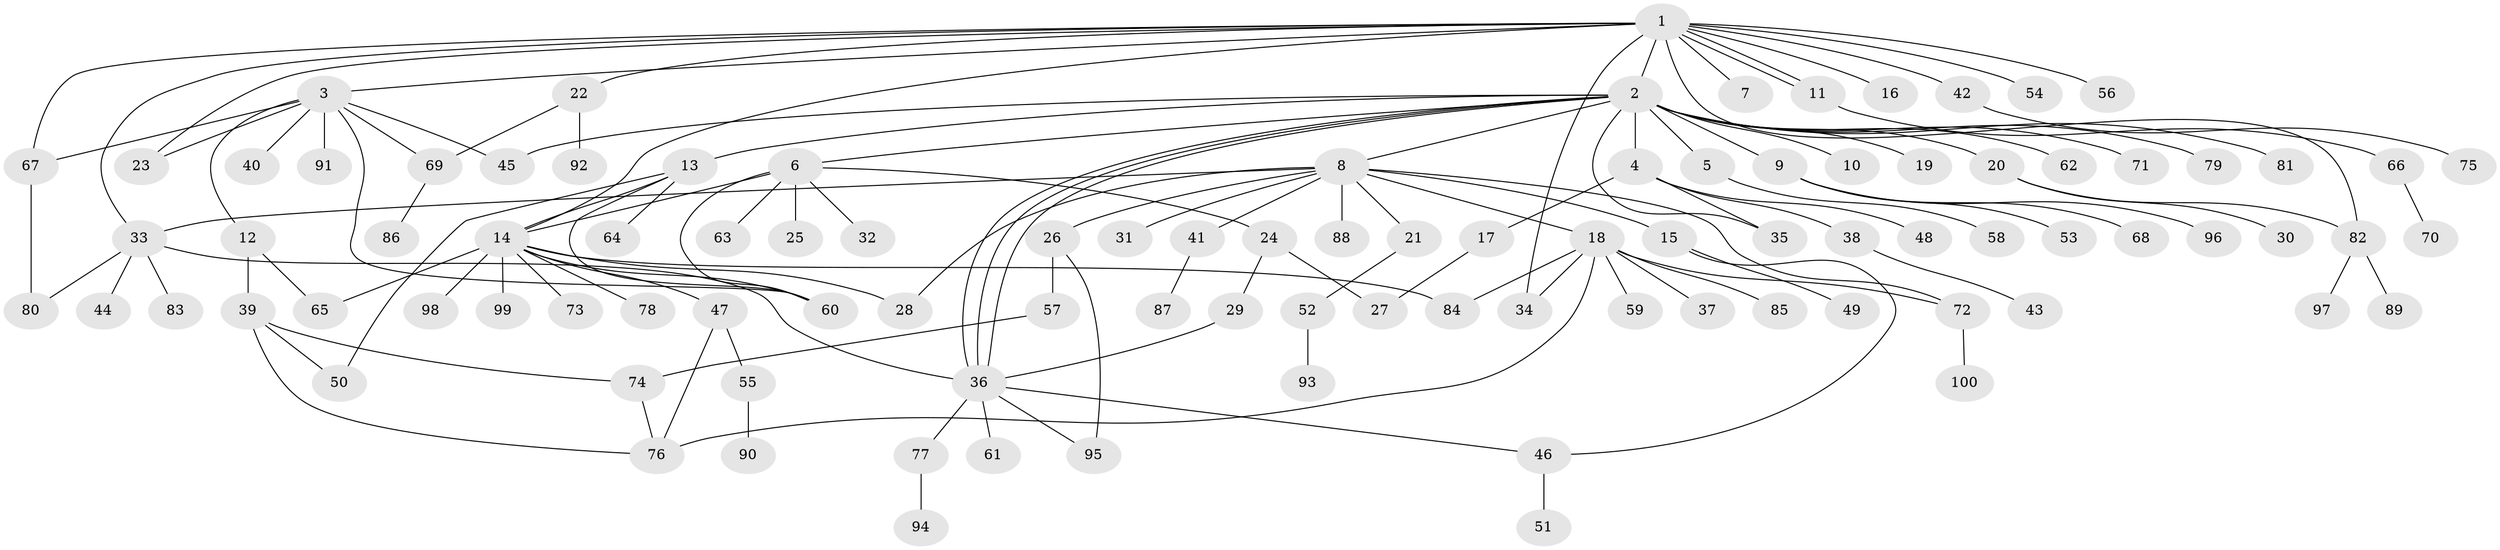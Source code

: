 // Generated by graph-tools (version 1.1) at 2025/11/02/21/25 10:11:08]
// undirected, 100 vertices, 130 edges
graph export_dot {
graph [start="1"]
  node [color=gray90,style=filled];
  1;
  2;
  3;
  4;
  5;
  6;
  7;
  8;
  9;
  10;
  11;
  12;
  13;
  14;
  15;
  16;
  17;
  18;
  19;
  20;
  21;
  22;
  23;
  24;
  25;
  26;
  27;
  28;
  29;
  30;
  31;
  32;
  33;
  34;
  35;
  36;
  37;
  38;
  39;
  40;
  41;
  42;
  43;
  44;
  45;
  46;
  47;
  48;
  49;
  50;
  51;
  52;
  53;
  54;
  55;
  56;
  57;
  58;
  59;
  60;
  61;
  62;
  63;
  64;
  65;
  66;
  67;
  68;
  69;
  70;
  71;
  72;
  73;
  74;
  75;
  76;
  77;
  78;
  79;
  80;
  81;
  82;
  83;
  84;
  85;
  86;
  87;
  88;
  89;
  90;
  91;
  92;
  93;
  94;
  95;
  96;
  97;
  98;
  99;
  100;
  1 -- 2;
  1 -- 3;
  1 -- 7;
  1 -- 11;
  1 -- 11;
  1 -- 14;
  1 -- 16;
  1 -- 22;
  1 -- 23;
  1 -- 33;
  1 -- 34;
  1 -- 42;
  1 -- 54;
  1 -- 56;
  1 -- 67;
  1 -- 82;
  2 -- 4;
  2 -- 5;
  2 -- 6;
  2 -- 8;
  2 -- 9;
  2 -- 10;
  2 -- 13;
  2 -- 19;
  2 -- 20;
  2 -- 35;
  2 -- 36;
  2 -- 36;
  2 -- 36;
  2 -- 45;
  2 -- 62;
  2 -- 71;
  2 -- 79;
  2 -- 81;
  3 -- 12;
  3 -- 23;
  3 -- 40;
  3 -- 45;
  3 -- 60;
  3 -- 67;
  3 -- 69;
  3 -- 91;
  4 -- 17;
  4 -- 35;
  4 -- 38;
  4 -- 48;
  5 -- 58;
  6 -- 14;
  6 -- 24;
  6 -- 25;
  6 -- 32;
  6 -- 60;
  6 -- 63;
  8 -- 15;
  8 -- 18;
  8 -- 21;
  8 -- 26;
  8 -- 28;
  8 -- 31;
  8 -- 33;
  8 -- 41;
  8 -- 72;
  8 -- 88;
  9 -- 53;
  9 -- 68;
  9 -- 96;
  11 -- 66;
  12 -- 39;
  12 -- 65;
  13 -- 14;
  13 -- 50;
  13 -- 60;
  13 -- 64;
  14 -- 28;
  14 -- 47;
  14 -- 60;
  14 -- 65;
  14 -- 73;
  14 -- 78;
  14 -- 84;
  14 -- 98;
  14 -- 99;
  15 -- 46;
  15 -- 49;
  17 -- 27;
  18 -- 34;
  18 -- 37;
  18 -- 59;
  18 -- 72;
  18 -- 76;
  18 -- 84;
  18 -- 85;
  20 -- 30;
  20 -- 82;
  21 -- 52;
  22 -- 69;
  22 -- 92;
  24 -- 27;
  24 -- 29;
  26 -- 57;
  26 -- 95;
  29 -- 36;
  33 -- 36;
  33 -- 44;
  33 -- 80;
  33 -- 83;
  36 -- 46;
  36 -- 61;
  36 -- 77;
  36 -- 95;
  38 -- 43;
  39 -- 50;
  39 -- 74;
  39 -- 76;
  41 -- 87;
  42 -- 75;
  46 -- 51;
  47 -- 55;
  47 -- 76;
  52 -- 93;
  55 -- 90;
  57 -- 74;
  66 -- 70;
  67 -- 80;
  69 -- 86;
  72 -- 100;
  74 -- 76;
  77 -- 94;
  82 -- 89;
  82 -- 97;
}
